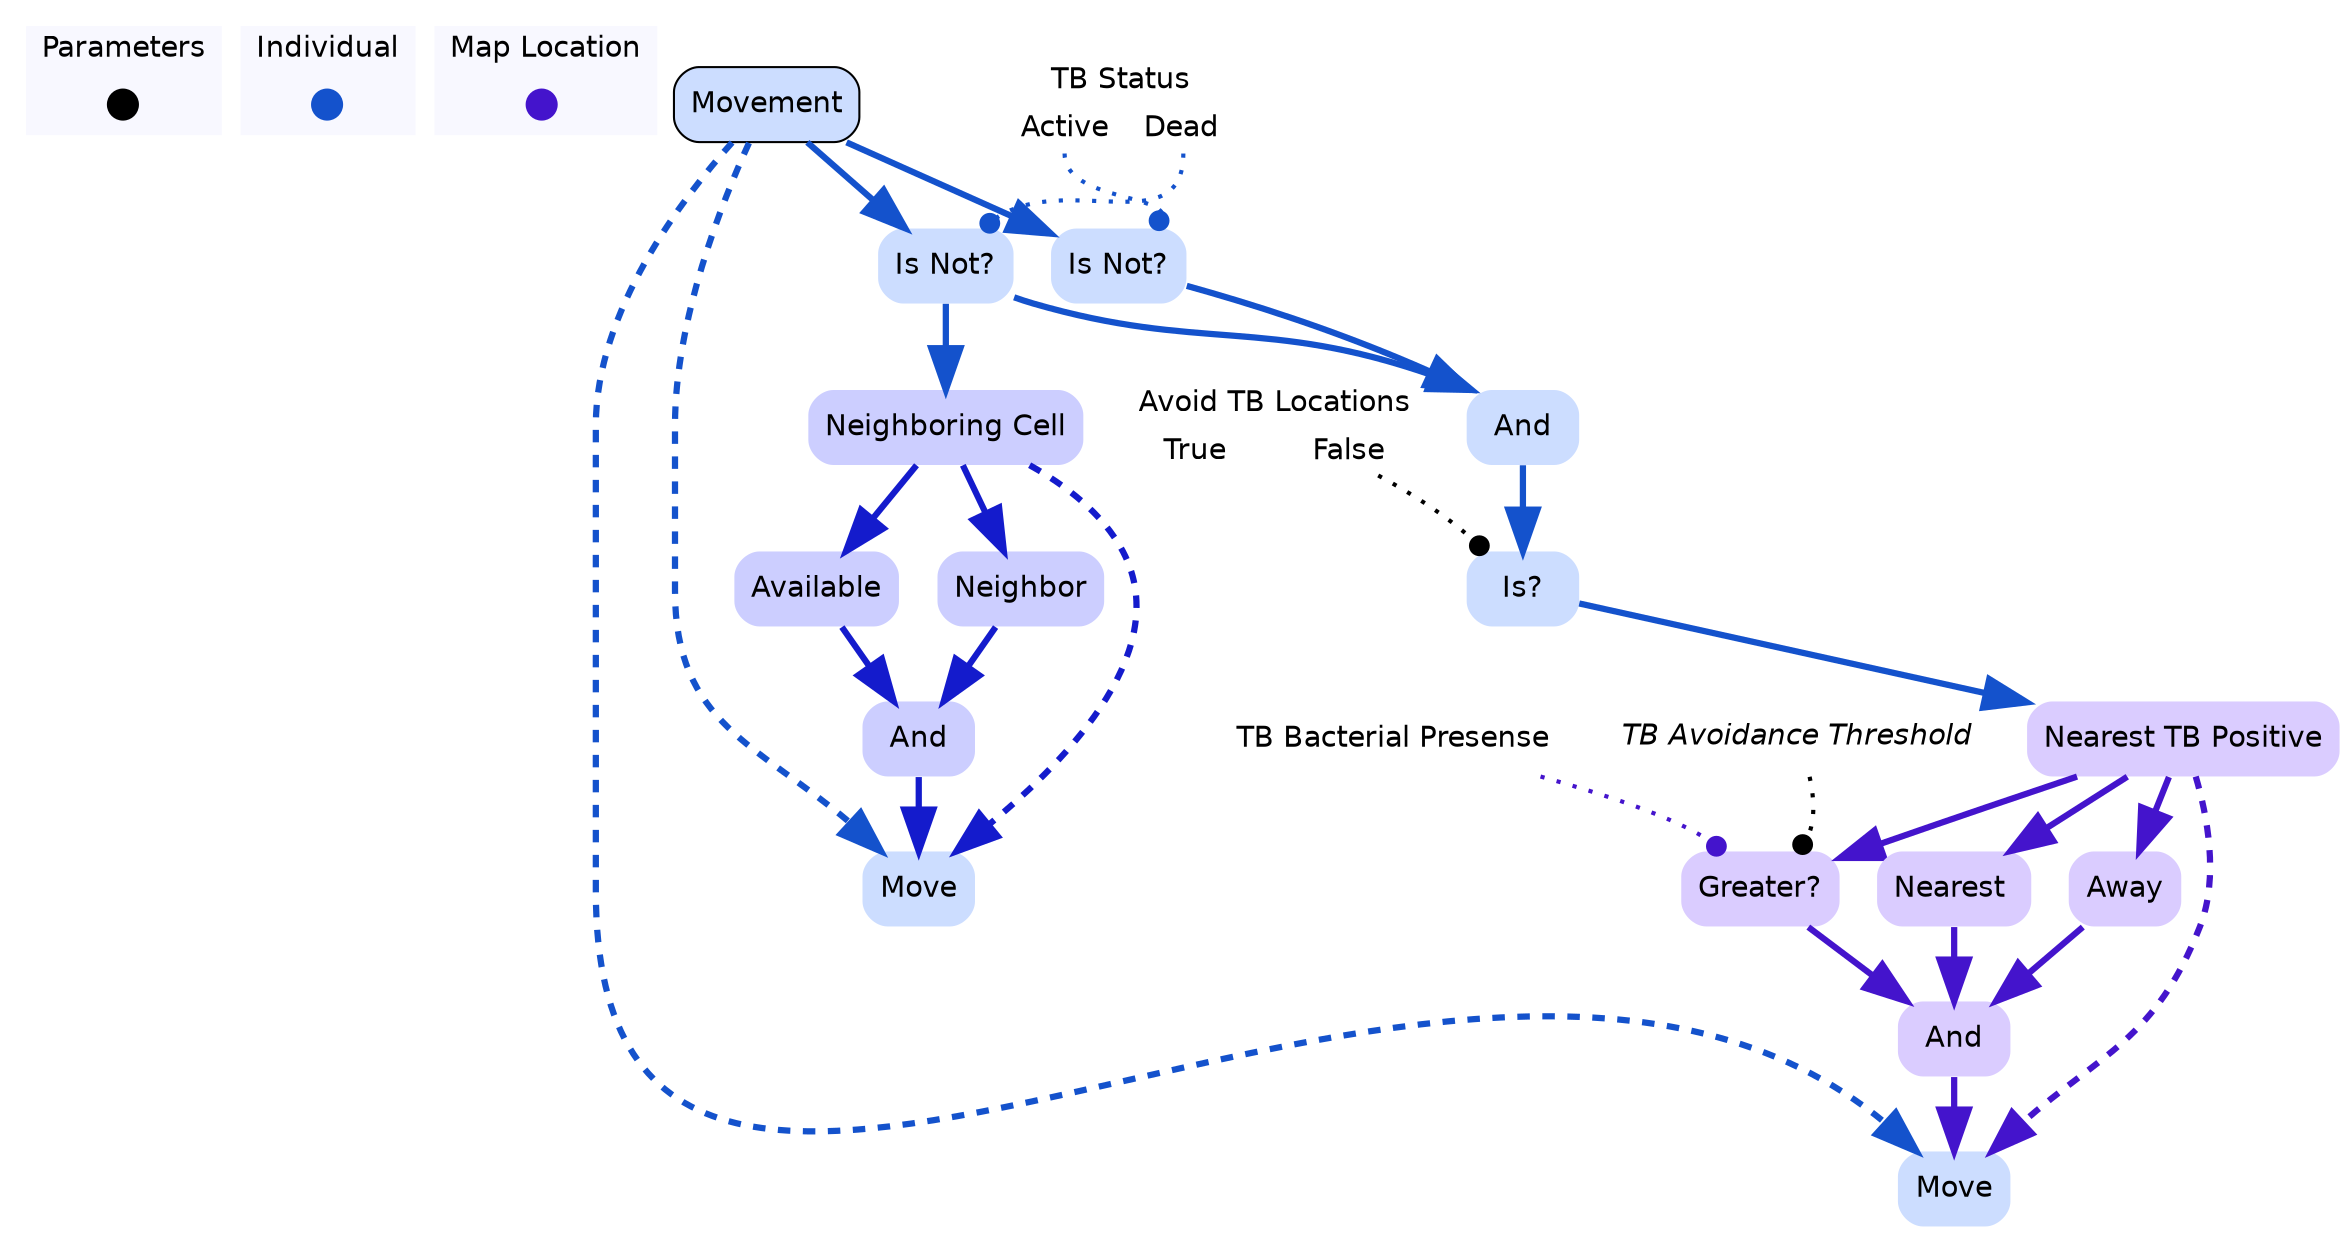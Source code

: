 digraph movement {

	subgraph clustercontextKey {
		fontname=Helvetica;
		label="Parameters";
		style="filled";
		fillcolor=ghostwhite;
		color=white;
		labeljust=l;
		contextOverview [style=filled,shape=point,fixedsize=true,width=.2,height=.2,fontcolor=white,color="black",label=""];
	}
	subgraph clusterindividualKey {
		fontname=Helvetica;
		nodesep=0.1;
		style="filled";
		fillcolor=ghostwhite;
		label="Individual";
		color=white;
		labeljust=l;
		movementOverview [fontname=Helvetica,style=filled,shape=point,fixedsize=true,width=.2,height=.2,fontcolor=white,color="0.611, 0.9 , 0.8",label="",URL="individual__Overview.svg"];

	}
	subgraph clustermapLocationKey {
		fontname=Helvetica;
		nodesep=0.1;
		style="filled";
		fillcolor=ghostwhite;
		label="Map Location";
		color=white;
		labeljust=l;
		nearestTBPositiveOverview [fontname=Helvetica,style=filled,shape=point,fixedsize=true,width=.2,height=.2,fontcolor=white,color="0.710, 0.9 , 0.8",label="",URL="mapLocation__Overview.svg"];

	}
		individualtBStatusRecord [shape=record,fontname=Helvetica,style=filled,color=none,fillcolor=white,label="{<individualtBStatus> TB Status | {<individualtBStatusactive> Active|<individualtBStatusdead> Dead}}"];
		mapLocationtBBacterialPresense [shape=none,fontsize=14,style="filled",fontname=Helvetica,color=none,fillcolor=white,label="TB Bacterial Presense"];
		tBmodeltBAvoidanceThreshold [shape=none,fontsize=14,style="filled",fontname=Helvetica,color=none,fillcolor=white,label=<<i>TB Avoidance Threshold</i>>];
		tBmodelavoidTBLocationsRecord [shape=record,fontname=Helvetica,style=filled,color=none,fillcolor=white,label="{<tBmodelavoidTBLocationsRecord> Avoid TB Locations | {<true> True| <false> False}}"];

//subgraph clustermovement {
	//style=filled;
	//color=white;
	//fillcolor="0.0, 0.0, 0.98";
		movement [shape=box,style="rounded,filled",fontname=Helvetica,color=black,fillcolor="0.611, 0.2, 1.0",label="Movement",URL="individual_movement.svg"];
	movement ->  tBStatusDifferentDeadQuery [color="0.611, 0.9 , 0.8",penwidth=3.0,arrowsize=2.0];
	movement ->  tBStatusDifferentActiveQuery [color="0.611, 0.9 , 0.8",penwidth=3.0,arrowsize=2.0];
		tBBacterialPresenseGreaterTBAvoidanceThresholdQuery [shape=none,style="rounded,filled",fontname=Helvetica,color="0.710, 0.2, 1.0",label="Greater?"];
	tBBacterialPresenseGreaterTBAvoidanceThresholdQuery ->  avoidedTBLocation [color="0.710, 0.9 , 0.8",penwidth=3.0,arrowsize=2.0];
		avoidedTBLocation [shape=none,style="rounded,filled",fontname=Helvetica,color="0.710, 0.2, 1.0",label="And"];
	avoidedTBLocation ->  moveIndividualCopy [color="0.710, 0.9 , 0.8",penwidth=3.0,arrowsize=2.0];
		neighboringCell [shape=none,style="rounded,filled",fontname=Helvetica,color=gray,fillcolor="0.660, 0.2, 1.0",label="Neighboring Cell"];
	neighboringCell ->  availableQueryCopy [color="0.660, 0.9 , 0.8",penwidth=3.0,arrowsize=2.0];
	neighboringCell ->  neighborQueryCopyCopy [color="0.660, 0.9 , 0.8",penwidth=3.0,arrowsize=2.0];
		nearestTBPositive [shape=none,style="rounded,filled",fontname=Helvetica,color=gray,fillcolor="0.710, 0.2, 1.0",label="Nearest TB Positive"];
	nearestTBPositive ->  moveAvailable [color="0.710, 0.9 , 0.8",penwidth=3.0,arrowsize=2.0];
	nearestTBPositive ->  tBBacterialPresenseGreaterTBAvoidanceThresholdQuery [color="0.710, 0.9 , 0.8",penwidth=3.0,arrowsize=2.0];
	nearestTBPositive ->  awayQuery [color="0.710, 0.9 , 0.8",penwidth=3.0,arrowsize=2.0];
		moveIndividualCopy [shape=none,style="rounded,filled",fontname=Helvetica,color="0.611, 0.2, 1.0",label="Move"];
	movement ->  moveIndividualCopy:nw [style=dashed,color="0.611, 0.9 , 0.8",penwidth=3.0,arrowsize=2.0];
	nearestTBPositive -> moveIndividualCopy:ne [style=dashed,color="0.710, 0.9 , 0.8",penwidth=3.0,arrowsize=2.0];
		moveAvailable [shape=none,style="rounded,filled",fontname=Helvetica,color="0.710, 0.2, 1.0",label="Nearest "];
	moveAvailable ->  avoidedTBLocation [color="0.710, 0.9 , 0.8",penwidth=3.0,arrowsize=2.0];
		availableQueryCopy [shape=none,style="rounded,filled",fontname=Helvetica,color="0.660, 0.2, 1.0",label="Available"];
	availableQueryCopy ->  _And_NeighborQueryCopyCopy [color="0.660, 0.9 , 0.8",penwidth=3.0,arrowsize=2.0];
		awayQuery [shape=none,style="rounded,filled",fontname=Helvetica,color="0.710, 0.2, 1.0",label="Away"];
	awayQuery ->  avoidedTBLocation [color="0.710, 0.9 , 0.8",penwidth=3.0,arrowsize=2.0];
		tBStatusDifferentActiveQuery [shape=none,style="rounded,filled",fontname=Helvetica,color="0.611, 0.2, 1.0",label="Is Not?"];
	tBStatusDifferentActiveQuery ->  _TBStatusDifferentActiveQueryAndTBStatusDifferentDeadQuery_ [color="0.611, 0.9 , 0.8",penwidth=3.0,arrowsize=2.0];
		moveIndividualCopyCopyCopy [shape=none,style="rounded,filled",fontname=Helvetica,color="0.611, 0.2, 1.0",label="Move"];
	movement ->  moveIndividualCopyCopyCopy:nw [style=dashed,color="0.611, 0.9 , 0.8",penwidth=3.0,arrowsize=2.0];
	neighboringCell -> moveIndividualCopyCopyCopy:ne [style=dashed,color="0.660, 0.9 , 0.8",penwidth=3.0,arrowsize=2.0];
		_TBStatusDifferentActiveQueryAndTBStatusDifferentDeadQuery_ [shape=none,style="rounded,filled",fontname=Helvetica,color="0.611, 0.2, 1.0",label="And"];
	_TBStatusDifferentActiveQueryAndTBStatusDifferentDeadQuery_ ->  identityAvoidTBLocationsQuery [color="0.611, 0.9 , 0.8",penwidth=3.0,arrowsize=2.0];
		neighborQueryCopyCopy [shape=none,style="rounded,filled",fontname=Helvetica,color="0.660, 0.2, 1.0",label="Neighbor"];
	neighborQueryCopyCopy ->  _And_NeighborQueryCopyCopy [color="0.660, 0.9 , 0.8",penwidth=3.0,arrowsize=2.0];
		_And_NeighborQueryCopyCopy [shape=none,style="rounded,filled",fontname=Helvetica,color="0.660, 0.2, 1.0",label="And"];
	_And_NeighborQueryCopyCopy ->  moveIndividualCopyCopyCopy [color="0.660, 0.9 , 0.8",penwidth=3.0,arrowsize=2.0];
		identityAvoidTBLocationsQuery [shape=none,style="rounded,filled",fontname=Helvetica,color="0.611, 0.2, 1.0",label="Is?"];
	identityAvoidTBLocationsQuery ->  nearestTBPositive [color="0.611, 0.9 , 0.8",penwidth=3.0,arrowsize=2.0];
		tBStatusDifferentDeadQuery [shape=none,style="rounded,filled",fontname=Helvetica,color="0.611, 0.2, 1.0",label="Is Not?"];
	tBStatusDifferentDeadQuery ->  neighboringCell [color="0.611, 0.9 , 0.8",penwidth=3.0,arrowsize=2.0];
	tBStatusDifferentDeadQuery ->  _TBStatusDifferentActiveQueryAndTBStatusDifferentDeadQuery_ [color="0.611, 0.9 , 0.8",penwidth=3.0,arrowsize=2.0];
//}
		mapLocationtBBacterialPresense -> tBBacterialPresenseGreaterTBAvoidanceThresholdQuery:nw [style=dotted,arrowhead=dot,color="0.710, 0.9 , 0.8",penwidth=2.0];
		tBmodeltBAvoidanceThreshold -> tBBacterialPresenseGreaterTBAvoidanceThresholdQuery:ne [style=dotted,arrowhead=dot,color=black,penwidth=2.0];
		individualtBStatusRecord:individualtBStatusactive -> tBStatusDifferentActiveQuery:ne [style=dotted,arrowhead=dot,color="0.611, 0.9 , 0.8",penwidth=2.0];
		tBmodelavoidTBLocationsRecord -> identityAvoidTBLocationsQuery:nw [style=dotted,arrowhead=dot,color=black,penwidth=2.0];
		individualtBStatusRecord:individualtBStatusdead -> tBStatusDifferentDeadQuery:ne [style=dotted,arrowhead=dot,color="0.611, 0.9 , 0.8",penwidth=2.0];
}
